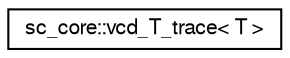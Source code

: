 digraph "Graphical Class Hierarchy"
{
  edge [fontname="FreeSans",fontsize="10",labelfontname="FreeSans",labelfontsize="10"];
  node [fontname="FreeSans",fontsize="10",shape=record];
  rankdir="LR";
  Node0 [label="sc_core::vcd_T_trace\< T \>",height=0.2,width=0.4,color="black", fillcolor="white", style="filled",URL="$a02020.html"];
}
